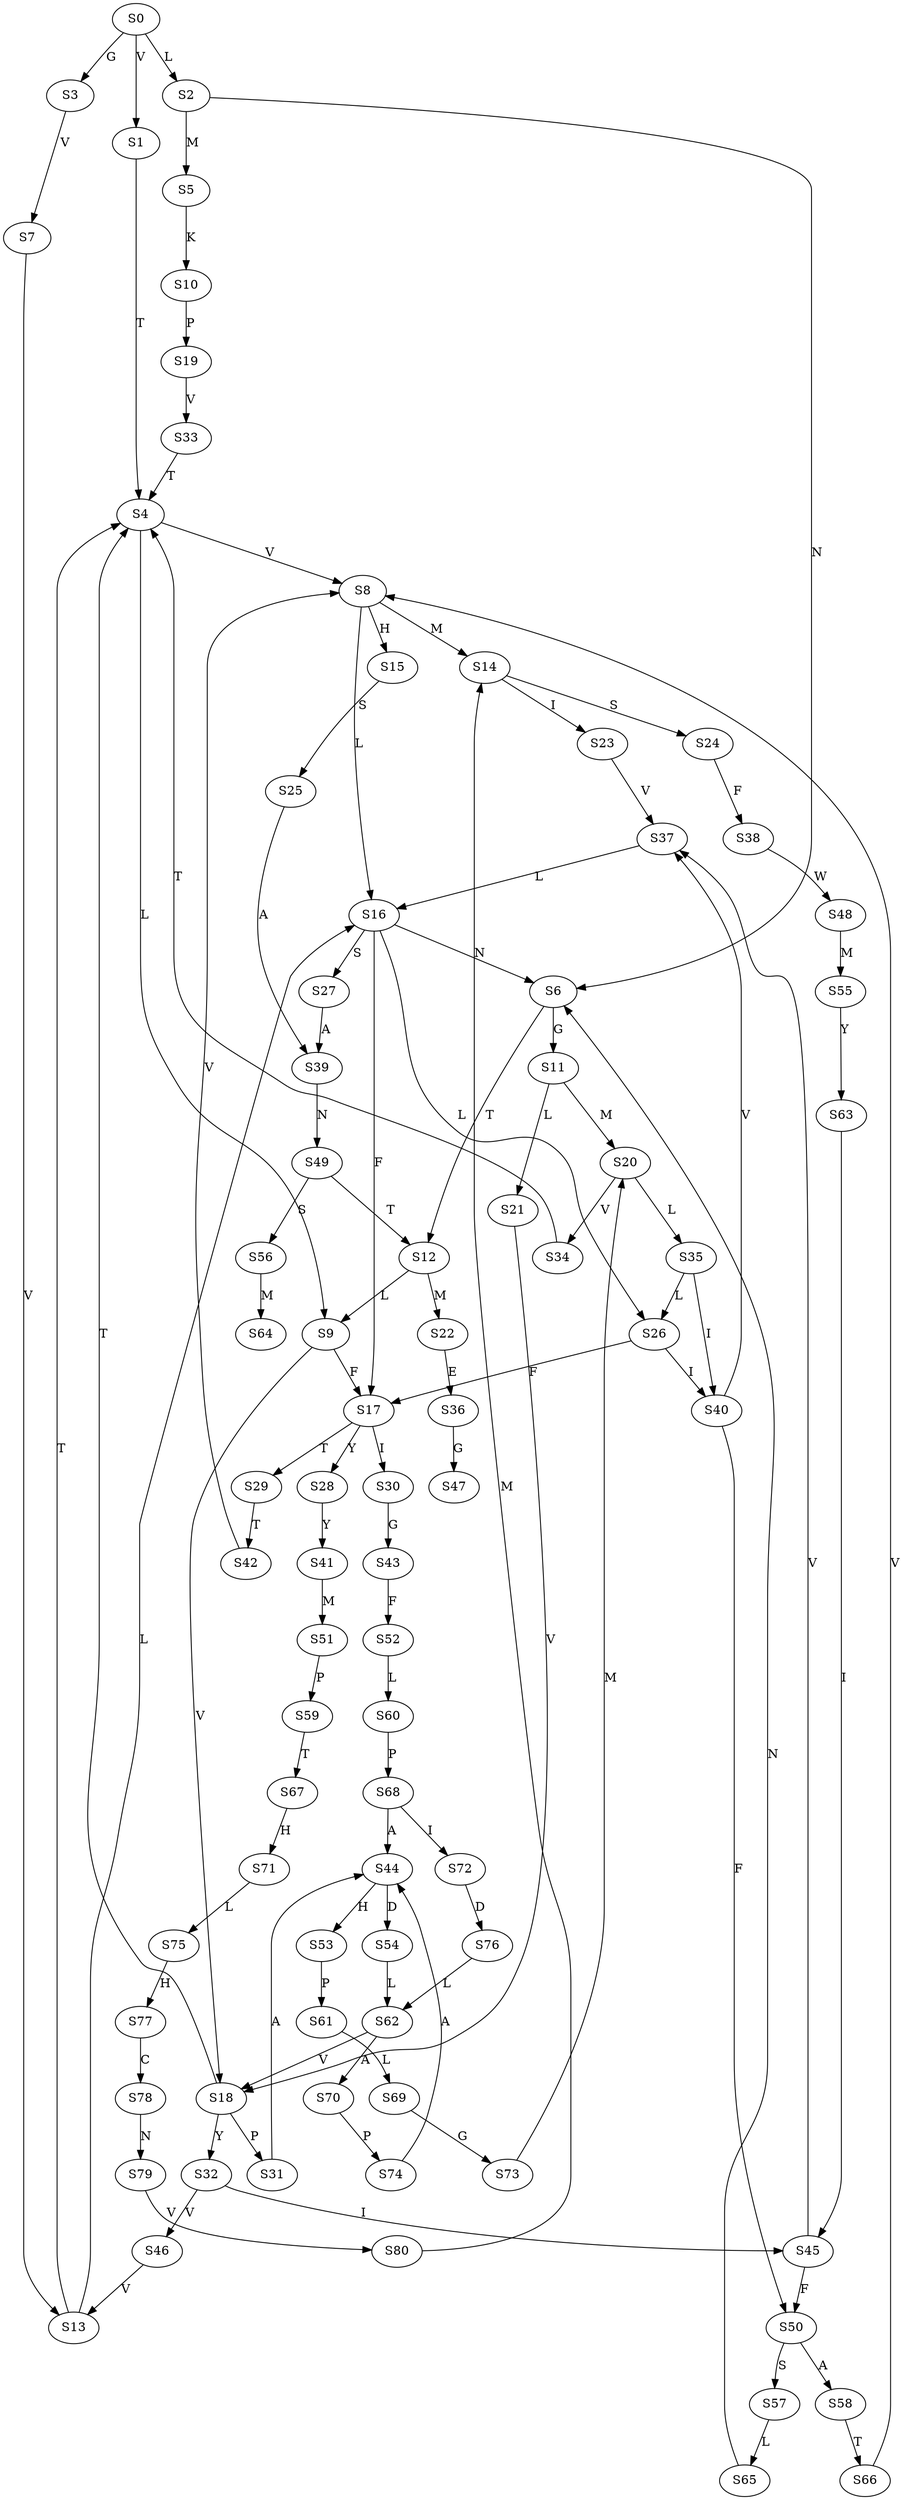 strict digraph  {
	S0 -> S1 [ label = V ];
	S0 -> S2 [ label = L ];
	S0 -> S3 [ label = G ];
	S1 -> S4 [ label = T ];
	S2 -> S5 [ label = M ];
	S2 -> S6 [ label = N ];
	S3 -> S7 [ label = V ];
	S4 -> S8 [ label = V ];
	S4 -> S9 [ label = L ];
	S5 -> S10 [ label = K ];
	S6 -> S11 [ label = G ];
	S6 -> S12 [ label = T ];
	S7 -> S13 [ label = V ];
	S8 -> S14 [ label = M ];
	S8 -> S15 [ label = H ];
	S8 -> S16 [ label = L ];
	S9 -> S17 [ label = F ];
	S9 -> S18 [ label = V ];
	S10 -> S19 [ label = P ];
	S11 -> S20 [ label = M ];
	S11 -> S21 [ label = L ];
	S12 -> S9 [ label = L ];
	S12 -> S22 [ label = M ];
	S13 -> S4 [ label = T ];
	S13 -> S16 [ label = L ];
	S14 -> S23 [ label = I ];
	S14 -> S24 [ label = S ];
	S15 -> S25 [ label = S ];
	S16 -> S6 [ label = N ];
	S16 -> S26 [ label = L ];
	S16 -> S17 [ label = F ];
	S16 -> S27 [ label = S ];
	S17 -> S28 [ label = Y ];
	S17 -> S29 [ label = T ];
	S17 -> S30 [ label = I ];
	S18 -> S31 [ label = P ];
	S18 -> S32 [ label = Y ];
	S18 -> S4 [ label = T ];
	S19 -> S33 [ label = V ];
	S20 -> S34 [ label = V ];
	S20 -> S35 [ label = L ];
	S21 -> S18 [ label = V ];
	S22 -> S36 [ label = E ];
	S23 -> S37 [ label = V ];
	S24 -> S38 [ label = F ];
	S25 -> S39 [ label = A ];
	S26 -> S40 [ label = I ];
	S26 -> S17 [ label = F ];
	S27 -> S39 [ label = A ];
	S28 -> S41 [ label = Y ];
	S29 -> S42 [ label = T ];
	S30 -> S43 [ label = G ];
	S31 -> S44 [ label = A ];
	S32 -> S45 [ label = I ];
	S32 -> S46 [ label = V ];
	S33 -> S4 [ label = T ];
	S34 -> S4 [ label = T ];
	S35 -> S26 [ label = L ];
	S35 -> S40 [ label = I ];
	S36 -> S47 [ label = G ];
	S37 -> S16 [ label = L ];
	S38 -> S48 [ label = W ];
	S39 -> S49 [ label = N ];
	S40 -> S37 [ label = V ];
	S40 -> S50 [ label = F ];
	S41 -> S51 [ label = M ];
	S42 -> S8 [ label = V ];
	S43 -> S52 [ label = F ];
	S44 -> S53 [ label = H ];
	S44 -> S54 [ label = D ];
	S45 -> S50 [ label = F ];
	S45 -> S37 [ label = V ];
	S46 -> S13 [ label = V ];
	S48 -> S55 [ label = M ];
	S49 -> S12 [ label = T ];
	S49 -> S56 [ label = S ];
	S50 -> S57 [ label = S ];
	S50 -> S58 [ label = A ];
	S51 -> S59 [ label = P ];
	S52 -> S60 [ label = L ];
	S53 -> S61 [ label = P ];
	S54 -> S62 [ label = L ];
	S55 -> S63 [ label = Y ];
	S56 -> S64 [ label = M ];
	S57 -> S65 [ label = L ];
	S58 -> S66 [ label = T ];
	S59 -> S67 [ label = T ];
	S60 -> S68 [ label = P ];
	S61 -> S69 [ label = L ];
	S62 -> S18 [ label = V ];
	S62 -> S70 [ label = A ];
	S63 -> S45 [ label = I ];
	S65 -> S6 [ label = N ];
	S66 -> S8 [ label = V ];
	S67 -> S71 [ label = H ];
	S68 -> S72 [ label = I ];
	S68 -> S44 [ label = A ];
	S69 -> S73 [ label = G ];
	S70 -> S74 [ label = P ];
	S71 -> S75 [ label = L ];
	S72 -> S76 [ label = D ];
	S73 -> S20 [ label = M ];
	S74 -> S44 [ label = A ];
	S75 -> S77 [ label = H ];
	S76 -> S62 [ label = L ];
	S77 -> S78 [ label = C ];
	S78 -> S79 [ label = N ];
	S79 -> S80 [ label = V ];
	S80 -> S14 [ label = M ];
}
